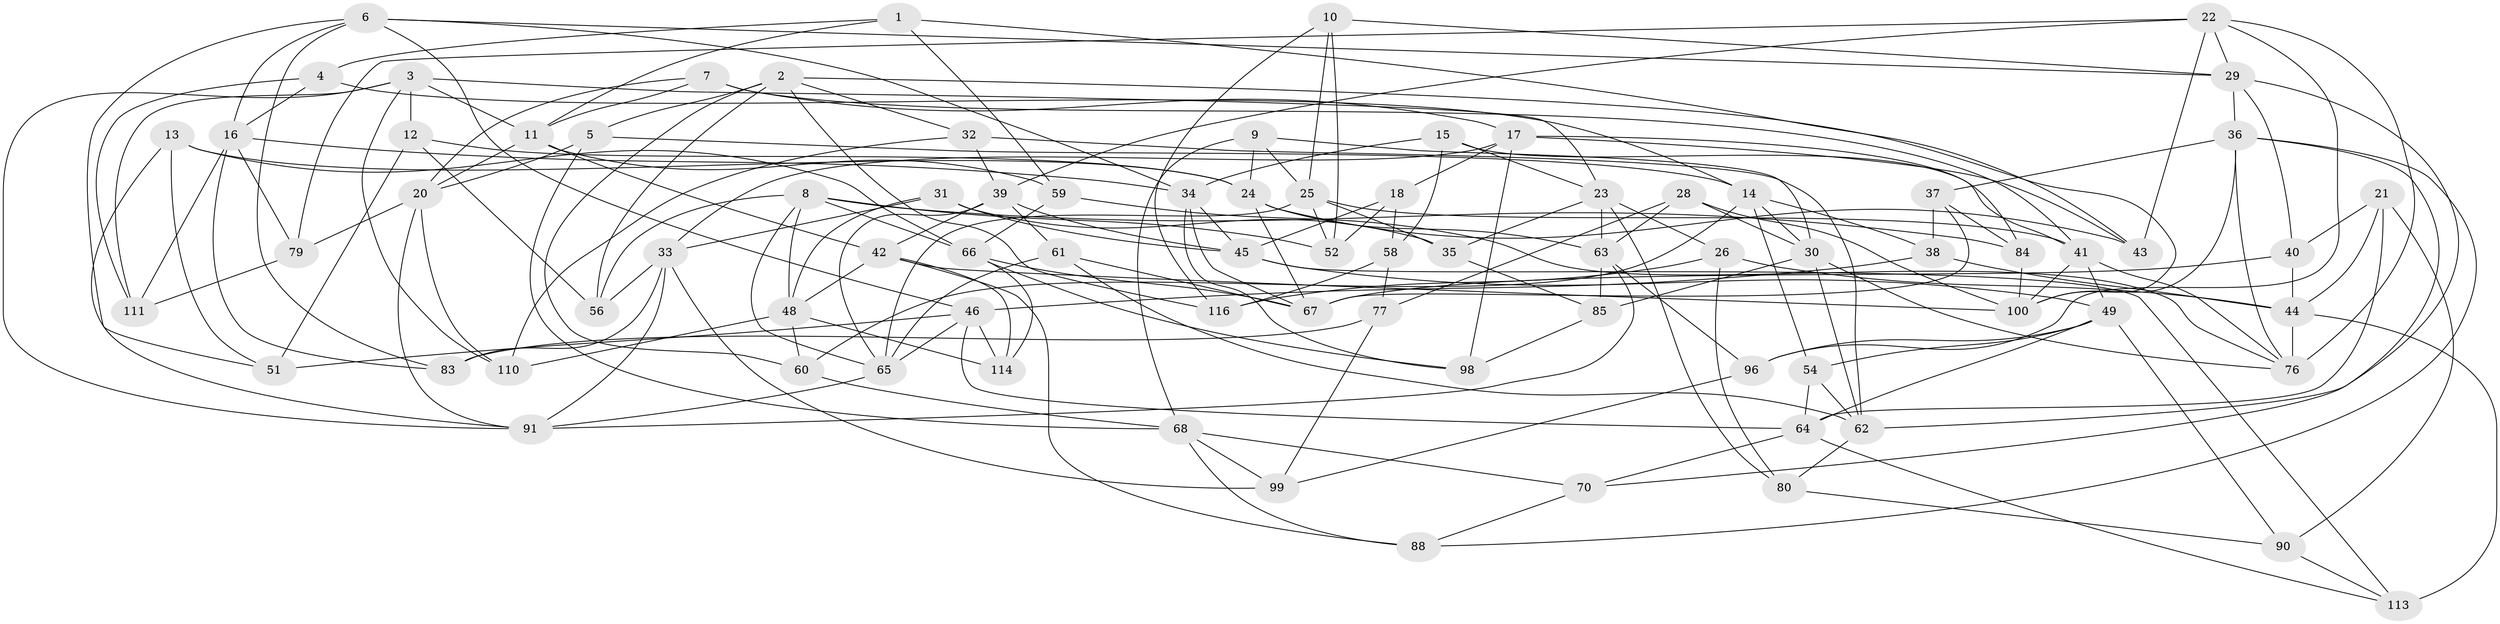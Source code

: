 // Generated by graph-tools (version 1.1) at 2025/24/03/03/25 07:24:29]
// undirected, 81 vertices, 198 edges
graph export_dot {
graph [start="1"]
  node [color=gray90,style=filled];
  1;
  2 [super="+108"];
  3 [super="+94"];
  4;
  5;
  6 [super="+27"];
  7;
  8 [super="+19"];
  9;
  10;
  11 [super="+69"];
  12;
  13;
  14 [super="+55"];
  15;
  16 [super="+101"];
  17 [super="+92"];
  18;
  20 [super="+95"];
  21;
  22 [super="+106"];
  23 [super="+89"];
  24 [super="+74"];
  25 [super="+47"];
  26;
  28;
  29 [super="+72"];
  30 [super="+50"];
  31;
  32;
  33 [super="+53"];
  34 [super="+103"];
  35;
  36 [super="+104"];
  37;
  38;
  39 [super="+86"];
  40;
  41 [super="+93"];
  42 [super="+57"];
  43;
  44 [super="+81"];
  45 [super="+105"];
  46 [super="+109"];
  48 [super="+87"];
  49 [super="+97"];
  51;
  52;
  54;
  56;
  58;
  59;
  60;
  61;
  62 [super="+73"];
  63 [super="+71"];
  64 [super="+82"];
  65 [super="+115"];
  66 [super="+107"];
  67 [super="+117"];
  68 [super="+75"];
  70;
  76 [super="+78"];
  77;
  79;
  80;
  83;
  84;
  85;
  88;
  90;
  91 [super="+102"];
  96;
  98;
  99;
  100 [super="+112"];
  110;
  111;
  113;
  114;
  116;
  1 -- 43;
  1 -- 11;
  1 -- 59;
  1 -- 4;
  2 -- 32;
  2 -- 60;
  2 -- 5;
  2 -- 56;
  2 -- 116;
  2 -- 100;
  3 -- 111;
  3 -- 11;
  3 -- 12;
  3 -- 110;
  3 -- 23;
  3 -- 91;
  4 -- 14;
  4 -- 16;
  4 -- 111;
  5 -- 20;
  5 -- 68;
  5 -- 14;
  6 -- 51;
  6 -- 16;
  6 -- 46;
  6 -- 83;
  6 -- 29;
  6 -- 34;
  7 -- 11;
  7 -- 17;
  7 -- 41;
  7 -- 20;
  8 -- 84;
  8 -- 52;
  8 -- 56;
  8 -- 65;
  8 -- 48;
  8 -- 66;
  9 -- 68;
  9 -- 25;
  9 -- 30;
  9 -- 24;
  10 -- 25;
  10 -- 116;
  10 -- 52;
  10 -- 29;
  11 -- 59;
  11 -- 42;
  11 -- 20;
  12 -- 51;
  12 -- 56;
  12 -- 24;
  13 -- 91;
  13 -- 24;
  13 -- 51;
  13 -- 66;
  14 -- 60;
  14 -- 38;
  14 -- 54;
  14 -- 30;
  15 -- 58;
  15 -- 41;
  15 -- 34;
  15 -- 23;
  16 -- 83;
  16 -- 111;
  16 -- 79;
  16 -- 34;
  17 -- 43;
  17 -- 84;
  17 -- 18;
  17 -- 98;
  17 -- 33;
  18 -- 52;
  18 -- 58;
  18 -- 45;
  20 -- 79;
  20 -- 110;
  20 -- 91;
  21 -- 40;
  21 -- 90;
  21 -- 44;
  21 -- 64;
  22 -- 43;
  22 -- 96;
  22 -- 79;
  22 -- 39;
  22 -- 29;
  22 -- 76;
  23 -- 80;
  23 -- 26;
  23 -- 35;
  23 -- 63;
  24 -- 67;
  24 -- 43;
  24 -- 63;
  25 -- 35;
  25 -- 65;
  25 -- 52;
  25 -- 41;
  26 -- 80;
  26 -- 44;
  26 -- 116;
  28 -- 77;
  28 -- 63;
  28 -- 30;
  28 -- 100;
  29 -- 62;
  29 -- 40;
  29 -- 36;
  30 -- 85;
  30 -- 62;
  30 -- 76;
  31 -- 33;
  31 -- 35;
  31 -- 48;
  31 -- 45;
  32 -- 39;
  32 -- 110;
  32 -- 62;
  33 -- 83;
  33 -- 99;
  33 -- 56;
  33 -- 91;
  34 -- 45;
  34 -- 98;
  34 -- 67;
  35 -- 85;
  36 -- 37;
  36 -- 100;
  36 -- 70;
  36 -- 88;
  36 -- 76;
  37 -- 38;
  37 -- 84;
  37 -- 67;
  38 -- 44;
  38 -- 46;
  39 -- 42;
  39 -- 65;
  39 -- 61;
  39 -- 45;
  40 -- 44;
  40 -- 67;
  41 -- 100;
  41 -- 76;
  41 -- 49;
  42 -- 100;
  42 -- 114;
  42 -- 88;
  42 -- 48;
  44 -- 113;
  44 -- 76;
  45 -- 113;
  45 -- 49;
  46 -- 114;
  46 -- 65;
  46 -- 64;
  46 -- 51;
  48 -- 110;
  48 -- 60;
  48 -- 114;
  49 -- 64;
  49 -- 54;
  49 -- 96;
  49 -- 90;
  54 -- 62;
  54 -- 64;
  58 -- 77;
  58 -- 116;
  59 -- 66;
  59 -- 76;
  60 -- 68;
  61 -- 67;
  61 -- 65;
  61 -- 62;
  62 -- 80;
  63 -- 85;
  63 -- 96;
  63 -- 91;
  64 -- 113;
  64 -- 70;
  65 -- 91;
  66 -- 98;
  66 -- 67;
  66 -- 114;
  68 -- 99;
  68 -- 88;
  68 -- 70;
  70 -- 88;
  77 -- 83;
  77 -- 99;
  79 -- 111;
  80 -- 90;
  84 -- 100;
  85 -- 98;
  90 -- 113;
  96 -- 99;
}
